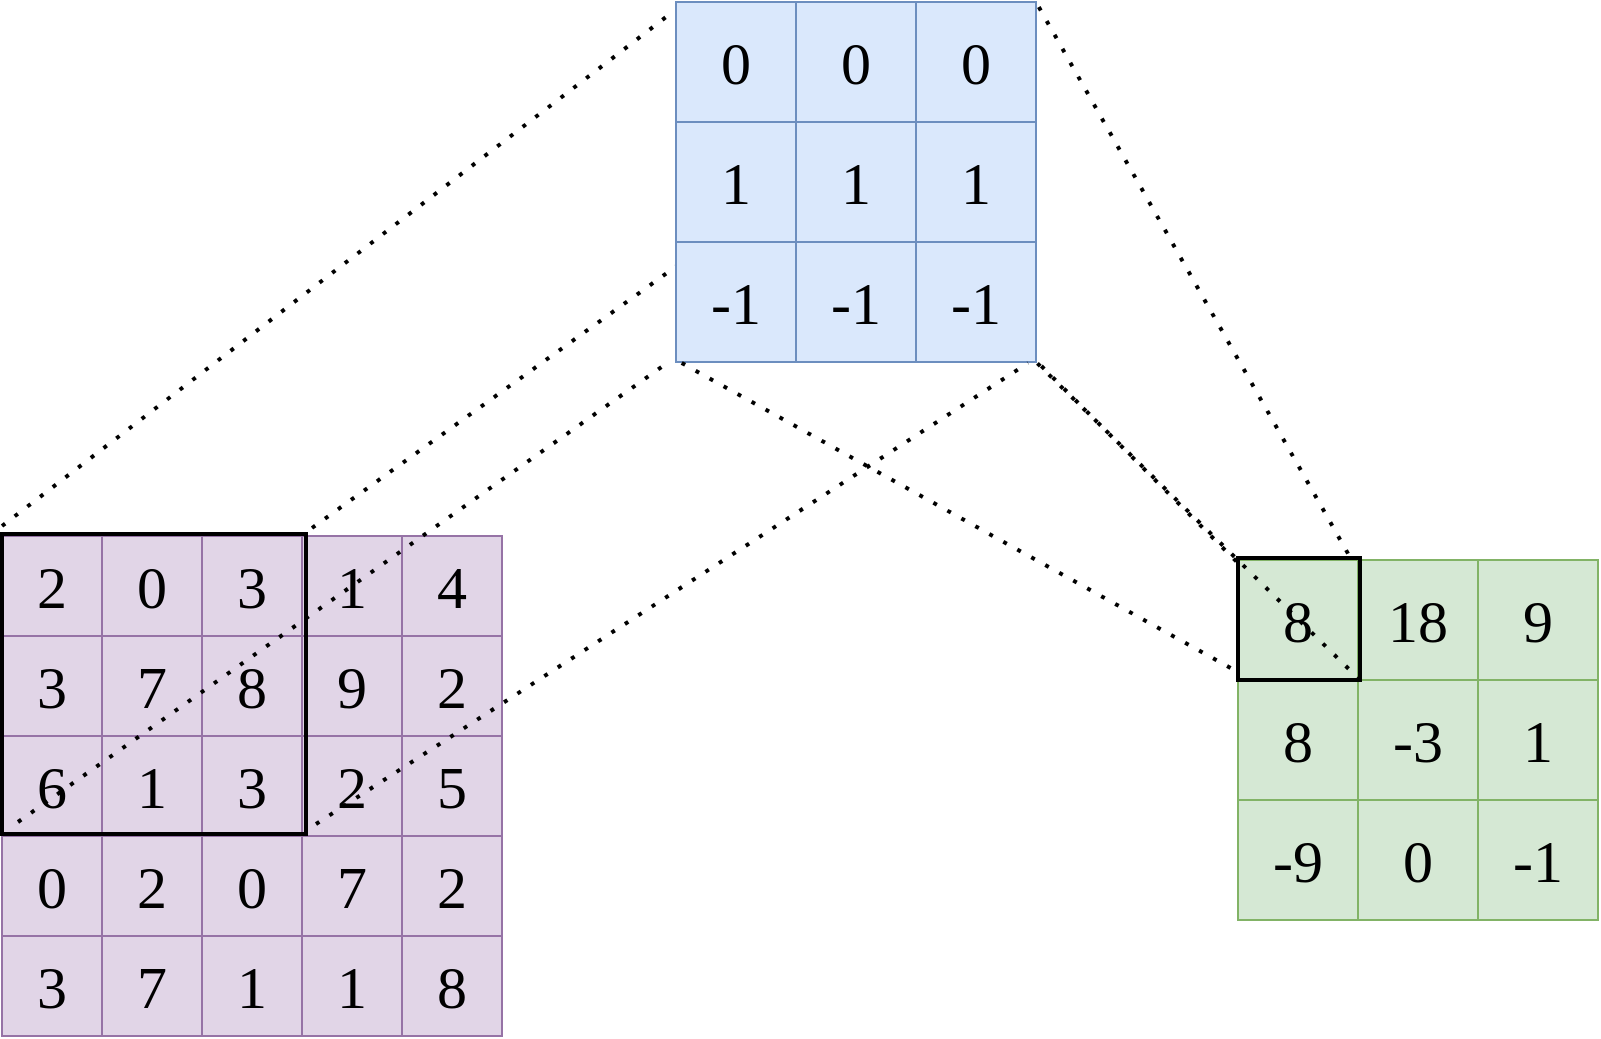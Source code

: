 <mxfile version="23.1.5" type="github">
  <diagram name="第 1 页" id="2HOQfuyhVIam7Bouka49">
    <mxGraphModel dx="1051" dy="1492" grid="0" gridSize="10" guides="1" tooltips="1" connect="1" arrows="1" fold="1" page="0" pageScale="1" pageWidth="1169" pageHeight="827" math="0" shadow="0">
      <root>
        <mxCell id="0" />
        <mxCell id="1" parent="0" />
        <mxCell id="dSlqdOf7tPpYg_DSaTrv-101" value="" style="endArrow=none;dashed=1;html=1;dashPattern=1 3;strokeWidth=2;rounded=0;exitX=0.913;exitY=0.956;exitDx=0;exitDy=0;exitPerimeter=0;entryX=0.009;entryY=0.01;entryDx=0;entryDy=0;entryPerimeter=0;" edge="1" parent="1" source="dSlqdOf7tPpYg_DSaTrv-91" target="dSlqdOf7tPpYg_DSaTrv-77">
          <mxGeometry width="50" height="50" relative="1" as="geometry">
            <mxPoint x="757" y="-360" as="sourcePoint" />
            <mxPoint x="706" y="-441" as="targetPoint" />
          </mxGeometry>
        </mxCell>
        <mxCell id="dSlqdOf7tPpYg_DSaTrv-98" value="" style="endArrow=none;dashed=1;html=1;dashPattern=1 3;strokeWidth=2;rounded=0;entryX=0.993;entryY=0.064;entryDx=0;entryDy=0;entryPerimeter=0;" edge="1" parent="1" target="dSlqdOf7tPpYg_DSaTrv-77">
          <mxGeometry width="50" height="50" relative="1" as="geometry">
            <mxPoint x="347" y="-354" as="sourcePoint" />
            <mxPoint x="397" y="-404" as="targetPoint" />
          </mxGeometry>
        </mxCell>
        <mxCell id="dSlqdOf7tPpYg_DSaTrv-76" value="" style="shape=table;startSize=0;container=1;collapsible=0;childLayout=tableLayout;fontSize=16;fillColor=#dae8fc;strokeColor=#6c8ebf;" vertex="1" parent="1">
          <mxGeometry x="529" y="-617" width="180" height="180" as="geometry" />
        </mxCell>
        <mxCell id="dSlqdOf7tPpYg_DSaTrv-77" style="shape=tableRow;horizontal=0;startSize=0;swimlaneHead=0;swimlaneBody=0;strokeColor=inherit;top=0;left=0;bottom=0;right=0;collapsible=0;dropTarget=0;fillColor=none;points=[[0,0.5],[1,0.5]];portConstraint=eastwest;fontSize=16;" vertex="1" parent="dSlqdOf7tPpYg_DSaTrv-76">
          <mxGeometry width="180" height="60" as="geometry" />
        </mxCell>
        <mxCell id="dSlqdOf7tPpYg_DSaTrv-78" value="&lt;font face=&quot;Times New Roman&quot; style=&quot;font-size: 30px;&quot;&gt;0&lt;/font&gt;" style="shape=partialRectangle;html=1;whiteSpace=wrap;connectable=0;strokeColor=inherit;overflow=hidden;fillColor=none;top=0;left=0;bottom=0;right=0;pointerEvents=1;fontSize=16;" vertex="1" parent="dSlqdOf7tPpYg_DSaTrv-77">
          <mxGeometry width="60" height="60" as="geometry">
            <mxRectangle width="60" height="60" as="alternateBounds" />
          </mxGeometry>
        </mxCell>
        <mxCell id="dSlqdOf7tPpYg_DSaTrv-79" value="&lt;font style=&quot;font-size: 30px;&quot; face=&quot;Times New Roman&quot;&gt;0&lt;/font&gt;" style="shape=partialRectangle;html=1;whiteSpace=wrap;connectable=0;strokeColor=inherit;overflow=hidden;fillColor=none;top=0;left=0;bottom=0;right=0;pointerEvents=1;fontSize=16;" vertex="1" parent="dSlqdOf7tPpYg_DSaTrv-77">
          <mxGeometry x="60" width="60" height="60" as="geometry">
            <mxRectangle width="60" height="60" as="alternateBounds" />
          </mxGeometry>
        </mxCell>
        <mxCell id="dSlqdOf7tPpYg_DSaTrv-80" value="&lt;font style=&quot;font-size: 30px;&quot; face=&quot;Times New Roman&quot;&gt;0&lt;/font&gt;" style="shape=partialRectangle;html=1;whiteSpace=wrap;connectable=0;strokeColor=inherit;overflow=hidden;fillColor=none;top=0;left=0;bottom=0;right=0;pointerEvents=1;fontSize=16;" vertex="1" parent="dSlqdOf7tPpYg_DSaTrv-77">
          <mxGeometry x="120" width="60" height="60" as="geometry">
            <mxRectangle width="60" height="60" as="alternateBounds" />
          </mxGeometry>
        </mxCell>
        <mxCell id="dSlqdOf7tPpYg_DSaTrv-81" style="shape=tableRow;horizontal=0;startSize=0;swimlaneHead=0;swimlaneBody=0;strokeColor=inherit;top=0;left=0;bottom=0;right=0;collapsible=0;dropTarget=0;fillColor=none;points=[[0,0.5],[1,0.5]];portConstraint=eastwest;fontSize=16;" vertex="1" parent="dSlqdOf7tPpYg_DSaTrv-76">
          <mxGeometry y="60" width="180" height="60" as="geometry" />
        </mxCell>
        <mxCell id="dSlqdOf7tPpYg_DSaTrv-82" value="&lt;font style=&quot;font-size: 30px;&quot; face=&quot;Times New Roman&quot;&gt;1&lt;/font&gt;" style="shape=partialRectangle;html=1;whiteSpace=wrap;connectable=0;strokeColor=inherit;overflow=hidden;fillColor=none;top=0;left=0;bottom=0;right=0;pointerEvents=1;fontSize=16;" vertex="1" parent="dSlqdOf7tPpYg_DSaTrv-81">
          <mxGeometry width="60" height="60" as="geometry">
            <mxRectangle width="60" height="60" as="alternateBounds" />
          </mxGeometry>
        </mxCell>
        <mxCell id="dSlqdOf7tPpYg_DSaTrv-83" value="&lt;font style=&quot;font-size: 30px;&quot; face=&quot;Times New Roman&quot;&gt;1&lt;/font&gt;" style="shape=partialRectangle;html=1;whiteSpace=wrap;connectable=0;strokeColor=inherit;overflow=hidden;fillColor=none;top=0;left=0;bottom=0;right=0;pointerEvents=1;fontSize=16;" vertex="1" parent="dSlqdOf7tPpYg_DSaTrv-81">
          <mxGeometry x="60" width="60" height="60" as="geometry">
            <mxRectangle width="60" height="60" as="alternateBounds" />
          </mxGeometry>
        </mxCell>
        <mxCell id="dSlqdOf7tPpYg_DSaTrv-84" value="&lt;font style=&quot;font-size: 30px;&quot; face=&quot;Times New Roman&quot;&gt;1&lt;/font&gt;" style="shape=partialRectangle;html=1;whiteSpace=wrap;connectable=0;strokeColor=inherit;overflow=hidden;fillColor=none;top=0;left=0;bottom=0;right=0;pointerEvents=1;fontSize=16;" vertex="1" parent="dSlqdOf7tPpYg_DSaTrv-81">
          <mxGeometry x="120" width="60" height="60" as="geometry">
            <mxRectangle width="60" height="60" as="alternateBounds" />
          </mxGeometry>
        </mxCell>
        <mxCell id="dSlqdOf7tPpYg_DSaTrv-85" value="" style="shape=tableRow;horizontal=0;startSize=0;swimlaneHead=0;swimlaneBody=0;strokeColor=inherit;top=0;left=0;bottom=0;right=0;collapsible=0;dropTarget=0;fillColor=none;points=[[0,0.5],[1,0.5]];portConstraint=eastwest;fontSize=16;" vertex="1" parent="dSlqdOf7tPpYg_DSaTrv-76">
          <mxGeometry y="120" width="180" height="60" as="geometry" />
        </mxCell>
        <mxCell id="dSlqdOf7tPpYg_DSaTrv-86" value="&lt;font style=&quot;font-size: 30px;&quot; face=&quot;Times New Roman&quot;&gt;-1&lt;/font&gt;" style="shape=partialRectangle;html=1;whiteSpace=wrap;connectable=0;strokeColor=inherit;overflow=hidden;fillColor=none;top=0;left=0;bottom=0;right=0;pointerEvents=1;fontSize=16;" vertex="1" parent="dSlqdOf7tPpYg_DSaTrv-85">
          <mxGeometry width="60" height="60" as="geometry">
            <mxRectangle width="60" height="60" as="alternateBounds" />
          </mxGeometry>
        </mxCell>
        <mxCell id="dSlqdOf7tPpYg_DSaTrv-87" value="&lt;font style=&quot;font-size: 30px;&quot; face=&quot;Times New Roman&quot;&gt;-1&lt;/font&gt;" style="shape=partialRectangle;html=1;whiteSpace=wrap;connectable=0;strokeColor=inherit;overflow=hidden;fillColor=none;top=0;left=0;bottom=0;right=0;pointerEvents=1;fontSize=16;" vertex="1" parent="dSlqdOf7tPpYg_DSaTrv-85">
          <mxGeometry x="60" width="60" height="60" as="geometry">
            <mxRectangle width="60" height="60" as="alternateBounds" />
          </mxGeometry>
        </mxCell>
        <mxCell id="dSlqdOf7tPpYg_DSaTrv-88" value="&lt;font style=&quot;font-size: 30px;&quot; face=&quot;Times New Roman&quot;&gt;-1&lt;/font&gt;" style="shape=partialRectangle;html=1;whiteSpace=wrap;connectable=0;strokeColor=inherit;overflow=hidden;fillColor=none;top=0;left=0;bottom=0;right=0;pointerEvents=1;fontSize=16;" vertex="1" parent="dSlqdOf7tPpYg_DSaTrv-85">
          <mxGeometry x="120" width="60" height="60" as="geometry">
            <mxRectangle width="60" height="60" as="alternateBounds" />
          </mxGeometry>
        </mxCell>
        <mxCell id="dSlqdOf7tPpYg_DSaTrv-92" value="" style="group" vertex="1" connectable="0" parent="1">
          <mxGeometry x="810" y="-339" width="180" height="181" as="geometry" />
        </mxCell>
        <mxCell id="dSlqdOf7tPpYg_DSaTrv-45" value="" style="shape=table;startSize=0;container=1;collapsible=0;childLayout=tableLayout;fontSize=16;fillColor=#d5e8d4;strokeColor=#82b366;" vertex="1" parent="dSlqdOf7tPpYg_DSaTrv-92">
          <mxGeometry y="1" width="180" height="180" as="geometry" />
        </mxCell>
        <mxCell id="dSlqdOf7tPpYg_DSaTrv-46" style="shape=tableRow;horizontal=0;startSize=0;swimlaneHead=0;swimlaneBody=0;strokeColor=inherit;top=0;left=0;bottom=0;right=0;collapsible=0;dropTarget=0;fillColor=none;points=[[0,0.5],[1,0.5]];portConstraint=eastwest;fontSize=16;" vertex="1" parent="dSlqdOf7tPpYg_DSaTrv-45">
          <mxGeometry width="180" height="60" as="geometry" />
        </mxCell>
        <mxCell id="dSlqdOf7tPpYg_DSaTrv-47" value="&lt;font face=&quot;Times New Roman&quot; style=&quot;font-size: 30px;&quot;&gt;8&lt;/font&gt;" style="shape=partialRectangle;html=1;whiteSpace=wrap;connectable=0;strokeColor=inherit;overflow=hidden;fillColor=none;top=0;left=0;bottom=0;right=0;pointerEvents=1;fontSize=16;" vertex="1" parent="dSlqdOf7tPpYg_DSaTrv-46">
          <mxGeometry width="60" height="60" as="geometry">
            <mxRectangle width="60" height="60" as="alternateBounds" />
          </mxGeometry>
        </mxCell>
        <mxCell id="dSlqdOf7tPpYg_DSaTrv-48" value="&lt;font style=&quot;font-size: 30px;&quot; face=&quot;Times New Roman&quot;&gt;18&lt;/font&gt;" style="shape=partialRectangle;html=1;whiteSpace=wrap;connectable=0;strokeColor=inherit;overflow=hidden;fillColor=none;top=0;left=0;bottom=0;right=0;pointerEvents=1;fontSize=16;" vertex="1" parent="dSlqdOf7tPpYg_DSaTrv-46">
          <mxGeometry x="60" width="60" height="60" as="geometry">
            <mxRectangle width="60" height="60" as="alternateBounds" />
          </mxGeometry>
        </mxCell>
        <mxCell id="dSlqdOf7tPpYg_DSaTrv-49" value="&lt;font style=&quot;font-size: 30px;&quot; face=&quot;Times New Roman&quot;&gt;9&lt;/font&gt;" style="shape=partialRectangle;html=1;whiteSpace=wrap;connectable=0;strokeColor=inherit;overflow=hidden;fillColor=none;top=0;left=0;bottom=0;right=0;pointerEvents=1;fontSize=16;" vertex="1" parent="dSlqdOf7tPpYg_DSaTrv-46">
          <mxGeometry x="120" width="60" height="60" as="geometry">
            <mxRectangle width="60" height="60" as="alternateBounds" />
          </mxGeometry>
        </mxCell>
        <mxCell id="dSlqdOf7tPpYg_DSaTrv-52" style="shape=tableRow;horizontal=0;startSize=0;swimlaneHead=0;swimlaneBody=0;strokeColor=inherit;top=0;left=0;bottom=0;right=0;collapsible=0;dropTarget=0;fillColor=none;points=[[0,0.5],[1,0.5]];portConstraint=eastwest;fontSize=16;" vertex="1" parent="dSlqdOf7tPpYg_DSaTrv-45">
          <mxGeometry y="60" width="180" height="60" as="geometry" />
        </mxCell>
        <mxCell id="dSlqdOf7tPpYg_DSaTrv-53" value="&lt;font style=&quot;font-size: 30px;&quot; face=&quot;Times New Roman&quot;&gt;8&lt;/font&gt;" style="shape=partialRectangle;html=1;whiteSpace=wrap;connectable=0;strokeColor=inherit;overflow=hidden;fillColor=none;top=0;left=0;bottom=0;right=0;pointerEvents=1;fontSize=16;" vertex="1" parent="dSlqdOf7tPpYg_DSaTrv-52">
          <mxGeometry width="60" height="60" as="geometry">
            <mxRectangle width="60" height="60" as="alternateBounds" />
          </mxGeometry>
        </mxCell>
        <mxCell id="dSlqdOf7tPpYg_DSaTrv-54" value="&lt;font style=&quot;font-size: 30px;&quot; face=&quot;Times New Roman&quot;&gt;-3&lt;/font&gt;" style="shape=partialRectangle;html=1;whiteSpace=wrap;connectable=0;strokeColor=inherit;overflow=hidden;fillColor=none;top=0;left=0;bottom=0;right=0;pointerEvents=1;fontSize=16;" vertex="1" parent="dSlqdOf7tPpYg_DSaTrv-52">
          <mxGeometry x="60" width="60" height="60" as="geometry">
            <mxRectangle width="60" height="60" as="alternateBounds" />
          </mxGeometry>
        </mxCell>
        <mxCell id="dSlqdOf7tPpYg_DSaTrv-55" value="&lt;font style=&quot;font-size: 30px;&quot; face=&quot;Times New Roman&quot;&gt;1&lt;/font&gt;" style="shape=partialRectangle;html=1;whiteSpace=wrap;connectable=0;strokeColor=inherit;overflow=hidden;fillColor=none;top=0;left=0;bottom=0;right=0;pointerEvents=1;fontSize=16;" vertex="1" parent="dSlqdOf7tPpYg_DSaTrv-52">
          <mxGeometry x="120" width="60" height="60" as="geometry">
            <mxRectangle width="60" height="60" as="alternateBounds" />
          </mxGeometry>
        </mxCell>
        <mxCell id="dSlqdOf7tPpYg_DSaTrv-58" value="" style="shape=tableRow;horizontal=0;startSize=0;swimlaneHead=0;swimlaneBody=0;strokeColor=inherit;top=0;left=0;bottom=0;right=0;collapsible=0;dropTarget=0;fillColor=none;points=[[0,0.5],[1,0.5]];portConstraint=eastwest;fontSize=16;" vertex="1" parent="dSlqdOf7tPpYg_DSaTrv-45">
          <mxGeometry y="120" width="180" height="60" as="geometry" />
        </mxCell>
        <mxCell id="dSlqdOf7tPpYg_DSaTrv-59" value="&lt;font face=&quot;Times New Roman&quot; style=&quot;font-size: 30px;&quot;&gt;-9&lt;/font&gt;" style="shape=partialRectangle;html=1;whiteSpace=wrap;connectable=0;strokeColor=inherit;overflow=hidden;fillColor=none;top=0;left=0;bottom=0;right=0;pointerEvents=1;fontSize=16;" vertex="1" parent="dSlqdOf7tPpYg_DSaTrv-58">
          <mxGeometry width="60" height="60" as="geometry">
            <mxRectangle width="60" height="60" as="alternateBounds" />
          </mxGeometry>
        </mxCell>
        <mxCell id="dSlqdOf7tPpYg_DSaTrv-60" value="&lt;font style=&quot;font-size: 30px;&quot; face=&quot;Times New Roman&quot;&gt;0&lt;/font&gt;" style="shape=partialRectangle;html=1;whiteSpace=wrap;connectable=0;strokeColor=inherit;overflow=hidden;fillColor=none;top=0;left=0;bottom=0;right=0;pointerEvents=1;fontSize=16;" vertex="1" parent="dSlqdOf7tPpYg_DSaTrv-58">
          <mxGeometry x="60" width="60" height="60" as="geometry">
            <mxRectangle width="60" height="60" as="alternateBounds" />
          </mxGeometry>
        </mxCell>
        <mxCell id="dSlqdOf7tPpYg_DSaTrv-61" value="&lt;font style=&quot;font-size: 30px;&quot; face=&quot;Times New Roman&quot;&gt;-1&lt;/font&gt;" style="shape=partialRectangle;html=1;whiteSpace=wrap;connectable=0;strokeColor=inherit;overflow=hidden;fillColor=none;top=0;left=0;bottom=0;right=0;pointerEvents=1;fontSize=16;" vertex="1" parent="dSlqdOf7tPpYg_DSaTrv-58">
          <mxGeometry x="120" width="60" height="60" as="geometry">
            <mxRectangle width="60" height="60" as="alternateBounds" />
          </mxGeometry>
        </mxCell>
        <mxCell id="dSlqdOf7tPpYg_DSaTrv-91" value="" style="rounded=0;whiteSpace=wrap;html=1;fillColor=none;strokeWidth=2;" vertex="1" parent="dSlqdOf7tPpYg_DSaTrv-92">
          <mxGeometry width="61" height="61" as="geometry" />
        </mxCell>
        <mxCell id="dSlqdOf7tPpYg_DSaTrv-93" value="" style="group" vertex="1" connectable="0" parent="1">
          <mxGeometry x="192" y="-351" width="250" height="251" as="geometry" />
        </mxCell>
        <mxCell id="dSlqdOf7tPpYg_DSaTrv-7" value="" style="shape=table;startSize=0;container=1;collapsible=0;childLayout=tableLayout;fontSize=16;fillColor=#e1d5e7;strokeColor=#9673a6;" vertex="1" parent="dSlqdOf7tPpYg_DSaTrv-93">
          <mxGeometry y="1" width="250" height="250" as="geometry" />
        </mxCell>
        <mxCell id="dSlqdOf7tPpYg_DSaTrv-27" style="shape=tableRow;horizontal=0;startSize=0;swimlaneHead=0;swimlaneBody=0;strokeColor=inherit;top=0;left=0;bottom=0;right=0;collapsible=0;dropTarget=0;fillColor=none;points=[[0,0.5],[1,0.5]];portConstraint=eastwest;fontSize=16;" vertex="1" parent="dSlqdOf7tPpYg_DSaTrv-7">
          <mxGeometry width="250" height="50" as="geometry" />
        </mxCell>
        <mxCell id="dSlqdOf7tPpYg_DSaTrv-28" value="&lt;font face=&quot;Times New Roman&quot; style=&quot;font-size: 30px;&quot;&gt;2&lt;/font&gt;" style="shape=partialRectangle;html=1;whiteSpace=wrap;connectable=0;strokeColor=inherit;overflow=hidden;fillColor=none;top=0;left=0;bottom=0;right=0;pointerEvents=1;fontSize=16;" vertex="1" parent="dSlqdOf7tPpYg_DSaTrv-27">
          <mxGeometry width="50" height="50" as="geometry">
            <mxRectangle width="50" height="50" as="alternateBounds" />
          </mxGeometry>
        </mxCell>
        <mxCell id="dSlqdOf7tPpYg_DSaTrv-29" value="&lt;font style=&quot;font-size: 30px;&quot; face=&quot;Times New Roman&quot;&gt;0&lt;/font&gt;" style="shape=partialRectangle;html=1;whiteSpace=wrap;connectable=0;strokeColor=inherit;overflow=hidden;fillColor=none;top=0;left=0;bottom=0;right=0;pointerEvents=1;fontSize=16;" vertex="1" parent="dSlqdOf7tPpYg_DSaTrv-27">
          <mxGeometry x="50" width="50" height="50" as="geometry">
            <mxRectangle width="50" height="50" as="alternateBounds" />
          </mxGeometry>
        </mxCell>
        <mxCell id="dSlqdOf7tPpYg_DSaTrv-30" value="&lt;font style=&quot;font-size: 30px;&quot; face=&quot;Times New Roman&quot;&gt;3&lt;/font&gt;" style="shape=partialRectangle;html=1;whiteSpace=wrap;connectable=0;strokeColor=inherit;overflow=hidden;fillColor=none;top=0;left=0;bottom=0;right=0;pointerEvents=1;fontSize=16;" vertex="1" parent="dSlqdOf7tPpYg_DSaTrv-27">
          <mxGeometry x="100" width="50" height="50" as="geometry">
            <mxRectangle width="50" height="50" as="alternateBounds" />
          </mxGeometry>
        </mxCell>
        <mxCell id="dSlqdOf7tPpYg_DSaTrv-35" value="&lt;font style=&quot;font-size: 30px;&quot; face=&quot;Times New Roman&quot;&gt;1&lt;/font&gt;" style="shape=partialRectangle;html=1;whiteSpace=wrap;connectable=0;strokeColor=inherit;overflow=hidden;fillColor=none;top=0;left=0;bottom=0;right=0;pointerEvents=1;fontSize=16;" vertex="1" parent="dSlqdOf7tPpYg_DSaTrv-27">
          <mxGeometry x="150" width="50" height="50" as="geometry">
            <mxRectangle width="50" height="50" as="alternateBounds" />
          </mxGeometry>
        </mxCell>
        <mxCell id="dSlqdOf7tPpYg_DSaTrv-40" value="&lt;font style=&quot;font-size: 30px;&quot; face=&quot;Times New Roman&quot;&gt;4&lt;/font&gt;" style="shape=partialRectangle;html=1;whiteSpace=wrap;connectable=0;strokeColor=inherit;overflow=hidden;fillColor=none;top=0;left=0;bottom=0;right=0;pointerEvents=1;fontSize=16;" vertex="1" parent="dSlqdOf7tPpYg_DSaTrv-27">
          <mxGeometry x="200" width="50" height="50" as="geometry">
            <mxRectangle width="50" height="50" as="alternateBounds" />
          </mxGeometry>
        </mxCell>
        <mxCell id="dSlqdOf7tPpYg_DSaTrv-23" style="shape=tableRow;horizontal=0;startSize=0;swimlaneHead=0;swimlaneBody=0;strokeColor=inherit;top=0;left=0;bottom=0;right=0;collapsible=0;dropTarget=0;fillColor=none;points=[[0,0.5],[1,0.5]];portConstraint=eastwest;fontSize=16;" vertex="1" parent="dSlqdOf7tPpYg_DSaTrv-7">
          <mxGeometry y="50" width="250" height="50" as="geometry" />
        </mxCell>
        <mxCell id="dSlqdOf7tPpYg_DSaTrv-24" value="&lt;font style=&quot;font-size: 30px;&quot; face=&quot;Times New Roman&quot;&gt;3&lt;/font&gt;" style="shape=partialRectangle;html=1;whiteSpace=wrap;connectable=0;strokeColor=inherit;overflow=hidden;fillColor=none;top=0;left=0;bottom=0;right=0;pointerEvents=1;fontSize=16;" vertex="1" parent="dSlqdOf7tPpYg_DSaTrv-23">
          <mxGeometry width="50" height="50" as="geometry">
            <mxRectangle width="50" height="50" as="alternateBounds" />
          </mxGeometry>
        </mxCell>
        <mxCell id="dSlqdOf7tPpYg_DSaTrv-25" value="&lt;font style=&quot;font-size: 30px;&quot; face=&quot;Times New Roman&quot;&gt;7&lt;/font&gt;" style="shape=partialRectangle;html=1;whiteSpace=wrap;connectable=0;strokeColor=inherit;overflow=hidden;fillColor=none;top=0;left=0;bottom=0;right=0;pointerEvents=1;fontSize=16;" vertex="1" parent="dSlqdOf7tPpYg_DSaTrv-23">
          <mxGeometry x="50" width="50" height="50" as="geometry">
            <mxRectangle width="50" height="50" as="alternateBounds" />
          </mxGeometry>
        </mxCell>
        <mxCell id="dSlqdOf7tPpYg_DSaTrv-26" value="&lt;font style=&quot;font-size: 30px;&quot; face=&quot;Times New Roman&quot;&gt;8&lt;/font&gt;" style="shape=partialRectangle;html=1;whiteSpace=wrap;connectable=0;strokeColor=inherit;overflow=hidden;fillColor=none;top=0;left=0;bottom=0;right=0;pointerEvents=1;fontSize=16;" vertex="1" parent="dSlqdOf7tPpYg_DSaTrv-23">
          <mxGeometry x="100" width="50" height="50" as="geometry">
            <mxRectangle width="50" height="50" as="alternateBounds" />
          </mxGeometry>
        </mxCell>
        <mxCell id="dSlqdOf7tPpYg_DSaTrv-36" value="&lt;font style=&quot;font-size: 30px;&quot; face=&quot;Times New Roman&quot;&gt;9&lt;/font&gt;" style="shape=partialRectangle;html=1;whiteSpace=wrap;connectable=0;strokeColor=inherit;overflow=hidden;fillColor=none;top=0;left=0;bottom=0;right=0;pointerEvents=1;fontSize=16;" vertex="1" parent="dSlqdOf7tPpYg_DSaTrv-23">
          <mxGeometry x="150" width="50" height="50" as="geometry">
            <mxRectangle width="50" height="50" as="alternateBounds" />
          </mxGeometry>
        </mxCell>
        <mxCell id="dSlqdOf7tPpYg_DSaTrv-41" value="&lt;font style=&quot;font-size: 30px;&quot; face=&quot;Times New Roman&quot;&gt;2&lt;/font&gt;" style="shape=partialRectangle;html=1;whiteSpace=wrap;connectable=0;strokeColor=inherit;overflow=hidden;fillColor=none;top=0;left=0;bottom=0;right=0;pointerEvents=1;fontSize=16;" vertex="1" parent="dSlqdOf7tPpYg_DSaTrv-23">
          <mxGeometry x="200" width="50" height="50" as="geometry">
            <mxRectangle width="50" height="50" as="alternateBounds" />
          </mxGeometry>
        </mxCell>
        <mxCell id="dSlqdOf7tPpYg_DSaTrv-8" value="" style="shape=tableRow;horizontal=0;startSize=0;swimlaneHead=0;swimlaneBody=0;strokeColor=inherit;top=0;left=0;bottom=0;right=0;collapsible=0;dropTarget=0;fillColor=none;points=[[0,0.5],[1,0.5]];portConstraint=eastwest;fontSize=16;" vertex="1" parent="dSlqdOf7tPpYg_DSaTrv-7">
          <mxGeometry y="100" width="250" height="50" as="geometry" />
        </mxCell>
        <mxCell id="dSlqdOf7tPpYg_DSaTrv-20" value="&lt;font style=&quot;font-size: 30px;&quot; face=&quot;Times New Roman&quot;&gt;6&lt;/font&gt;" style="shape=partialRectangle;html=1;whiteSpace=wrap;connectable=0;strokeColor=inherit;overflow=hidden;fillColor=none;top=0;left=0;bottom=0;right=0;pointerEvents=1;fontSize=16;" vertex="1" parent="dSlqdOf7tPpYg_DSaTrv-8">
          <mxGeometry width="50" height="50" as="geometry">
            <mxRectangle width="50" height="50" as="alternateBounds" />
          </mxGeometry>
        </mxCell>
        <mxCell id="dSlqdOf7tPpYg_DSaTrv-9" value="&lt;font face=&quot;Times New Roman&quot; style=&quot;font-size: 30px;&quot;&gt;1&lt;/font&gt;" style="shape=partialRectangle;html=1;whiteSpace=wrap;connectable=0;strokeColor=inherit;overflow=hidden;fillColor=none;top=0;left=0;bottom=0;right=0;pointerEvents=1;fontSize=16;" vertex="1" parent="dSlqdOf7tPpYg_DSaTrv-8">
          <mxGeometry x="50" width="50" height="50" as="geometry">
            <mxRectangle width="50" height="50" as="alternateBounds" />
          </mxGeometry>
        </mxCell>
        <mxCell id="dSlqdOf7tPpYg_DSaTrv-10" value="&lt;font style=&quot;font-size: 30px;&quot; face=&quot;Times New Roman&quot;&gt;3&lt;/font&gt;" style="shape=partialRectangle;html=1;whiteSpace=wrap;connectable=0;strokeColor=inherit;overflow=hidden;fillColor=none;top=0;left=0;bottom=0;right=0;pointerEvents=1;fontSize=16;" vertex="1" parent="dSlqdOf7tPpYg_DSaTrv-8">
          <mxGeometry x="100" width="50" height="50" as="geometry">
            <mxRectangle width="50" height="50" as="alternateBounds" />
          </mxGeometry>
        </mxCell>
        <mxCell id="dSlqdOf7tPpYg_DSaTrv-37" value="&lt;font style=&quot;font-size: 30px;&quot; face=&quot;Times New Roman&quot;&gt;2&lt;/font&gt;" style="shape=partialRectangle;html=1;whiteSpace=wrap;connectable=0;strokeColor=inherit;overflow=hidden;fillColor=none;top=0;left=0;bottom=0;right=0;pointerEvents=1;fontSize=16;" vertex="1" parent="dSlqdOf7tPpYg_DSaTrv-8">
          <mxGeometry x="150" width="50" height="50" as="geometry">
            <mxRectangle width="50" height="50" as="alternateBounds" />
          </mxGeometry>
        </mxCell>
        <mxCell id="dSlqdOf7tPpYg_DSaTrv-42" value="&lt;font style=&quot;font-size: 30px;&quot; face=&quot;Times New Roman&quot;&gt;5&lt;/font&gt;" style="shape=partialRectangle;html=1;whiteSpace=wrap;connectable=0;strokeColor=inherit;overflow=hidden;fillColor=none;top=0;left=0;bottom=0;right=0;pointerEvents=1;fontSize=16;" vertex="1" parent="dSlqdOf7tPpYg_DSaTrv-8">
          <mxGeometry x="200" width="50" height="50" as="geometry">
            <mxRectangle width="50" height="50" as="alternateBounds" />
          </mxGeometry>
        </mxCell>
        <mxCell id="dSlqdOf7tPpYg_DSaTrv-12" value="" style="shape=tableRow;horizontal=0;startSize=0;swimlaneHead=0;swimlaneBody=0;strokeColor=inherit;top=0;left=0;bottom=0;right=0;collapsible=0;dropTarget=0;fillColor=none;points=[[0,0.5],[1,0.5]];portConstraint=eastwest;fontSize=16;" vertex="1" parent="dSlqdOf7tPpYg_DSaTrv-7">
          <mxGeometry y="150" width="250" height="50" as="geometry" />
        </mxCell>
        <mxCell id="dSlqdOf7tPpYg_DSaTrv-21" value="&lt;font style=&quot;font-size: 30px;&quot; face=&quot;Times New Roman&quot;&gt;0&lt;/font&gt;" style="shape=partialRectangle;html=1;whiteSpace=wrap;connectable=0;strokeColor=inherit;overflow=hidden;fillColor=none;top=0;left=0;bottom=0;right=0;pointerEvents=1;fontSize=16;" vertex="1" parent="dSlqdOf7tPpYg_DSaTrv-12">
          <mxGeometry width="50" height="50" as="geometry">
            <mxRectangle width="50" height="50" as="alternateBounds" />
          </mxGeometry>
        </mxCell>
        <mxCell id="dSlqdOf7tPpYg_DSaTrv-13" value="&lt;font style=&quot;font-size: 30px;&quot; face=&quot;Times New Roman&quot;&gt;2&lt;/font&gt;" style="shape=partialRectangle;html=1;whiteSpace=wrap;connectable=0;strokeColor=inherit;overflow=hidden;fillColor=none;top=0;left=0;bottom=0;right=0;pointerEvents=1;fontSize=16;" vertex="1" parent="dSlqdOf7tPpYg_DSaTrv-12">
          <mxGeometry x="50" width="50" height="50" as="geometry">
            <mxRectangle width="50" height="50" as="alternateBounds" />
          </mxGeometry>
        </mxCell>
        <mxCell id="dSlqdOf7tPpYg_DSaTrv-14" value="&lt;font style=&quot;font-size: 30px;&quot; face=&quot;Times New Roman&quot;&gt;0&lt;/font&gt;" style="shape=partialRectangle;html=1;whiteSpace=wrap;connectable=0;strokeColor=inherit;overflow=hidden;fillColor=none;top=0;left=0;bottom=0;right=0;pointerEvents=1;fontSize=16;" vertex="1" parent="dSlqdOf7tPpYg_DSaTrv-12">
          <mxGeometry x="100" width="50" height="50" as="geometry">
            <mxRectangle width="50" height="50" as="alternateBounds" />
          </mxGeometry>
        </mxCell>
        <mxCell id="dSlqdOf7tPpYg_DSaTrv-38" value="&lt;font style=&quot;font-size: 30px;&quot; face=&quot;Times New Roman&quot;&gt;7&lt;/font&gt;" style="shape=partialRectangle;html=1;whiteSpace=wrap;connectable=0;strokeColor=inherit;overflow=hidden;fillColor=none;top=0;left=0;bottom=0;right=0;pointerEvents=1;fontSize=16;" vertex="1" parent="dSlqdOf7tPpYg_DSaTrv-12">
          <mxGeometry x="150" width="50" height="50" as="geometry">
            <mxRectangle width="50" height="50" as="alternateBounds" />
          </mxGeometry>
        </mxCell>
        <mxCell id="dSlqdOf7tPpYg_DSaTrv-43" value="&lt;font style=&quot;font-size: 30px;&quot; face=&quot;Times New Roman&quot;&gt;2&lt;/font&gt;" style="shape=partialRectangle;html=1;whiteSpace=wrap;connectable=0;strokeColor=inherit;overflow=hidden;fillColor=none;top=0;left=0;bottom=0;right=0;pointerEvents=1;fontSize=16;" vertex="1" parent="dSlqdOf7tPpYg_DSaTrv-12">
          <mxGeometry x="200" width="50" height="50" as="geometry">
            <mxRectangle width="50" height="50" as="alternateBounds" />
          </mxGeometry>
        </mxCell>
        <mxCell id="dSlqdOf7tPpYg_DSaTrv-16" value="" style="shape=tableRow;horizontal=0;startSize=0;swimlaneHead=0;swimlaneBody=0;strokeColor=inherit;top=0;left=0;bottom=0;right=0;collapsible=0;dropTarget=0;fillColor=none;points=[[0,0.5],[1,0.5]];portConstraint=eastwest;fontSize=16;" vertex="1" parent="dSlqdOf7tPpYg_DSaTrv-7">
          <mxGeometry y="200" width="250" height="50" as="geometry" />
        </mxCell>
        <mxCell id="dSlqdOf7tPpYg_DSaTrv-22" value="&lt;font style=&quot;font-size: 30px;&quot; face=&quot;Times New Roman&quot;&gt;3&lt;/font&gt;" style="shape=partialRectangle;html=1;whiteSpace=wrap;connectable=0;strokeColor=inherit;overflow=hidden;fillColor=none;top=0;left=0;bottom=0;right=0;pointerEvents=1;fontSize=16;" vertex="1" parent="dSlqdOf7tPpYg_DSaTrv-16">
          <mxGeometry width="50" height="50" as="geometry">
            <mxRectangle width="50" height="50" as="alternateBounds" />
          </mxGeometry>
        </mxCell>
        <mxCell id="dSlqdOf7tPpYg_DSaTrv-17" value="&lt;font style=&quot;font-size: 30px;&quot; face=&quot;Times New Roman&quot;&gt;7&lt;/font&gt;" style="shape=partialRectangle;html=1;whiteSpace=wrap;connectable=0;strokeColor=inherit;overflow=hidden;fillColor=none;top=0;left=0;bottom=0;right=0;pointerEvents=1;fontSize=16;" vertex="1" parent="dSlqdOf7tPpYg_DSaTrv-16">
          <mxGeometry x="50" width="50" height="50" as="geometry">
            <mxRectangle width="50" height="50" as="alternateBounds" />
          </mxGeometry>
        </mxCell>
        <mxCell id="dSlqdOf7tPpYg_DSaTrv-18" value="&lt;font style=&quot;font-size: 30px;&quot; face=&quot;Times New Roman&quot;&gt;1&lt;/font&gt;" style="shape=partialRectangle;html=1;whiteSpace=wrap;connectable=0;strokeColor=inherit;overflow=hidden;fillColor=none;top=0;left=0;bottom=0;right=0;pointerEvents=1;fontSize=16;" vertex="1" parent="dSlqdOf7tPpYg_DSaTrv-16">
          <mxGeometry x="100" width="50" height="50" as="geometry">
            <mxRectangle width="50" height="50" as="alternateBounds" />
          </mxGeometry>
        </mxCell>
        <mxCell id="dSlqdOf7tPpYg_DSaTrv-39" value="&lt;font style=&quot;font-size: 30px;&quot; face=&quot;Times New Roman&quot;&gt;1&lt;/font&gt;" style="shape=partialRectangle;html=1;whiteSpace=wrap;connectable=0;strokeColor=inherit;overflow=hidden;fillColor=none;top=0;left=0;bottom=0;right=0;pointerEvents=1;fontSize=16;" vertex="1" parent="dSlqdOf7tPpYg_DSaTrv-16">
          <mxGeometry x="150" width="50" height="50" as="geometry">
            <mxRectangle width="50" height="50" as="alternateBounds" />
          </mxGeometry>
        </mxCell>
        <mxCell id="dSlqdOf7tPpYg_DSaTrv-44" value="&lt;font style=&quot;font-size: 30px;&quot; face=&quot;Times New Roman&quot;&gt;8&lt;/font&gt;" style="shape=partialRectangle;html=1;whiteSpace=wrap;connectable=0;strokeColor=inherit;overflow=hidden;fillColor=none;top=0;left=0;bottom=0;right=0;pointerEvents=1;fontSize=16;" vertex="1" parent="dSlqdOf7tPpYg_DSaTrv-16">
          <mxGeometry x="200" width="50" height="50" as="geometry">
            <mxRectangle width="50" height="50" as="alternateBounds" />
          </mxGeometry>
        </mxCell>
        <mxCell id="dSlqdOf7tPpYg_DSaTrv-90" value="" style="rounded=0;whiteSpace=wrap;html=1;fillColor=none;strokeWidth=2;" vertex="1" parent="dSlqdOf7tPpYg_DSaTrv-93">
          <mxGeometry width="152" height="150" as="geometry" />
        </mxCell>
        <mxCell id="dSlqdOf7tPpYg_DSaTrv-99" value="" style="endArrow=none;dashed=1;html=1;dashPattern=1 3;strokeWidth=2;rounded=0;entryX=-0.017;entryY=0.992;entryDx=0;entryDy=0;entryPerimeter=0;" edge="1" parent="dSlqdOf7tPpYg_DSaTrv-93" target="dSlqdOf7tPpYg_DSaTrv-85">
          <mxGeometry width="50" height="50" relative="1" as="geometry">
            <mxPoint x="8" y="144" as="sourcePoint" />
            <mxPoint x="58" y="94" as="targetPoint" />
          </mxGeometry>
        </mxCell>
        <mxCell id="dSlqdOf7tPpYg_DSaTrv-100" value="" style="endArrow=none;dashed=1;html=1;dashPattern=1 3;strokeWidth=2;rounded=0;entryX=0.978;entryY=1.008;entryDx=0;entryDy=0;entryPerimeter=0;" edge="1" parent="dSlqdOf7tPpYg_DSaTrv-93" target="dSlqdOf7tPpYg_DSaTrv-85">
          <mxGeometry width="50" height="50" relative="1" as="geometry">
            <mxPoint x="157" y="145" as="sourcePoint" />
            <mxPoint x="207" y="95" as="targetPoint" />
          </mxGeometry>
        </mxCell>
        <mxCell id="dSlqdOf7tPpYg_DSaTrv-94" value="" style="endArrow=none;dashed=1;html=1;dashPattern=1 3;strokeWidth=2;rounded=0;entryX=-0.004;entryY=0.071;entryDx=0;entryDy=0;entryPerimeter=0;" edge="1" parent="1" target="dSlqdOf7tPpYg_DSaTrv-77">
          <mxGeometry width="50" height="50" relative="1" as="geometry">
            <mxPoint x="192" y="-355" as="sourcePoint" />
            <mxPoint x="529" y="-618" as="targetPoint" />
          </mxGeometry>
        </mxCell>
        <mxCell id="dSlqdOf7tPpYg_DSaTrv-102" value="" style="endArrow=none;dashed=1;html=1;dashPattern=1 3;strokeWidth=2;rounded=0;exitX=0.902;exitY=-0.036;exitDx=0;exitDy=0;exitPerimeter=0;" edge="1" parent="1" source="dSlqdOf7tPpYg_DSaTrv-91">
          <mxGeometry width="50" height="50" relative="1" as="geometry">
            <mxPoint x="821" y="-443" as="sourcePoint" />
            <mxPoint x="709" y="-617" as="targetPoint" />
          </mxGeometry>
        </mxCell>
        <mxCell id="dSlqdOf7tPpYg_DSaTrv-103" value="" style="endArrow=none;dashed=1;html=1;dashPattern=1 3;strokeWidth=2;rounded=0;exitX=-0.061;exitY=0.902;exitDx=0;exitDy=0;exitPerimeter=0;" edge="1" parent="1" source="dSlqdOf7tPpYg_DSaTrv-91">
          <mxGeometry width="50" height="50" relative="1" as="geometry">
            <mxPoint x="632" y="-287" as="sourcePoint" />
            <mxPoint x="531" y="-437" as="targetPoint" />
          </mxGeometry>
        </mxCell>
        <mxCell id="dSlqdOf7tPpYg_DSaTrv-104" value="" style="endArrow=none;dashed=1;html=1;dashPattern=1 3;strokeWidth=2;rounded=0;exitX=1;exitY=1;exitDx=0;exitDy=0;" edge="1" parent="1" source="dSlqdOf7tPpYg_DSaTrv-91">
          <mxGeometry width="50" height="50" relative="1" as="geometry">
            <mxPoint x="742" y="-381" as="sourcePoint" />
            <mxPoint x="709" y="-437" as="targetPoint" />
          </mxGeometry>
        </mxCell>
      </root>
    </mxGraphModel>
  </diagram>
</mxfile>

